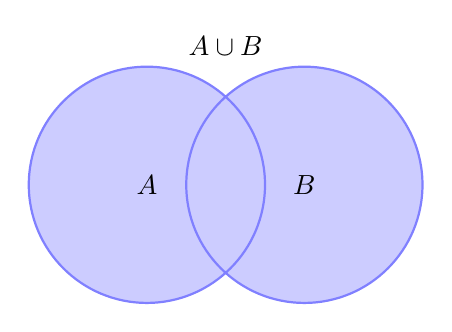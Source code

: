 
\begin{tikzpicture}
\def\firstcircle{(0,0) circle (1.5cm)}
\def\secondcircle{(0:2cm) circle (1.5cm)}

\colorlet{circle edge}{blue!50}
\colorlet{circle area}{blue!20}

\tikzset{filled/.style={fill=circle area, draw=circle edge, thick},
    outline/.style={draw=circle edge, thick}}
    \draw[filled] \firstcircle node {$A$}
                  \secondcircle node {$B$};
    \node[anchor=south] at (current bounding box.north) {$A \cup B$};
\end{tikzpicture}
